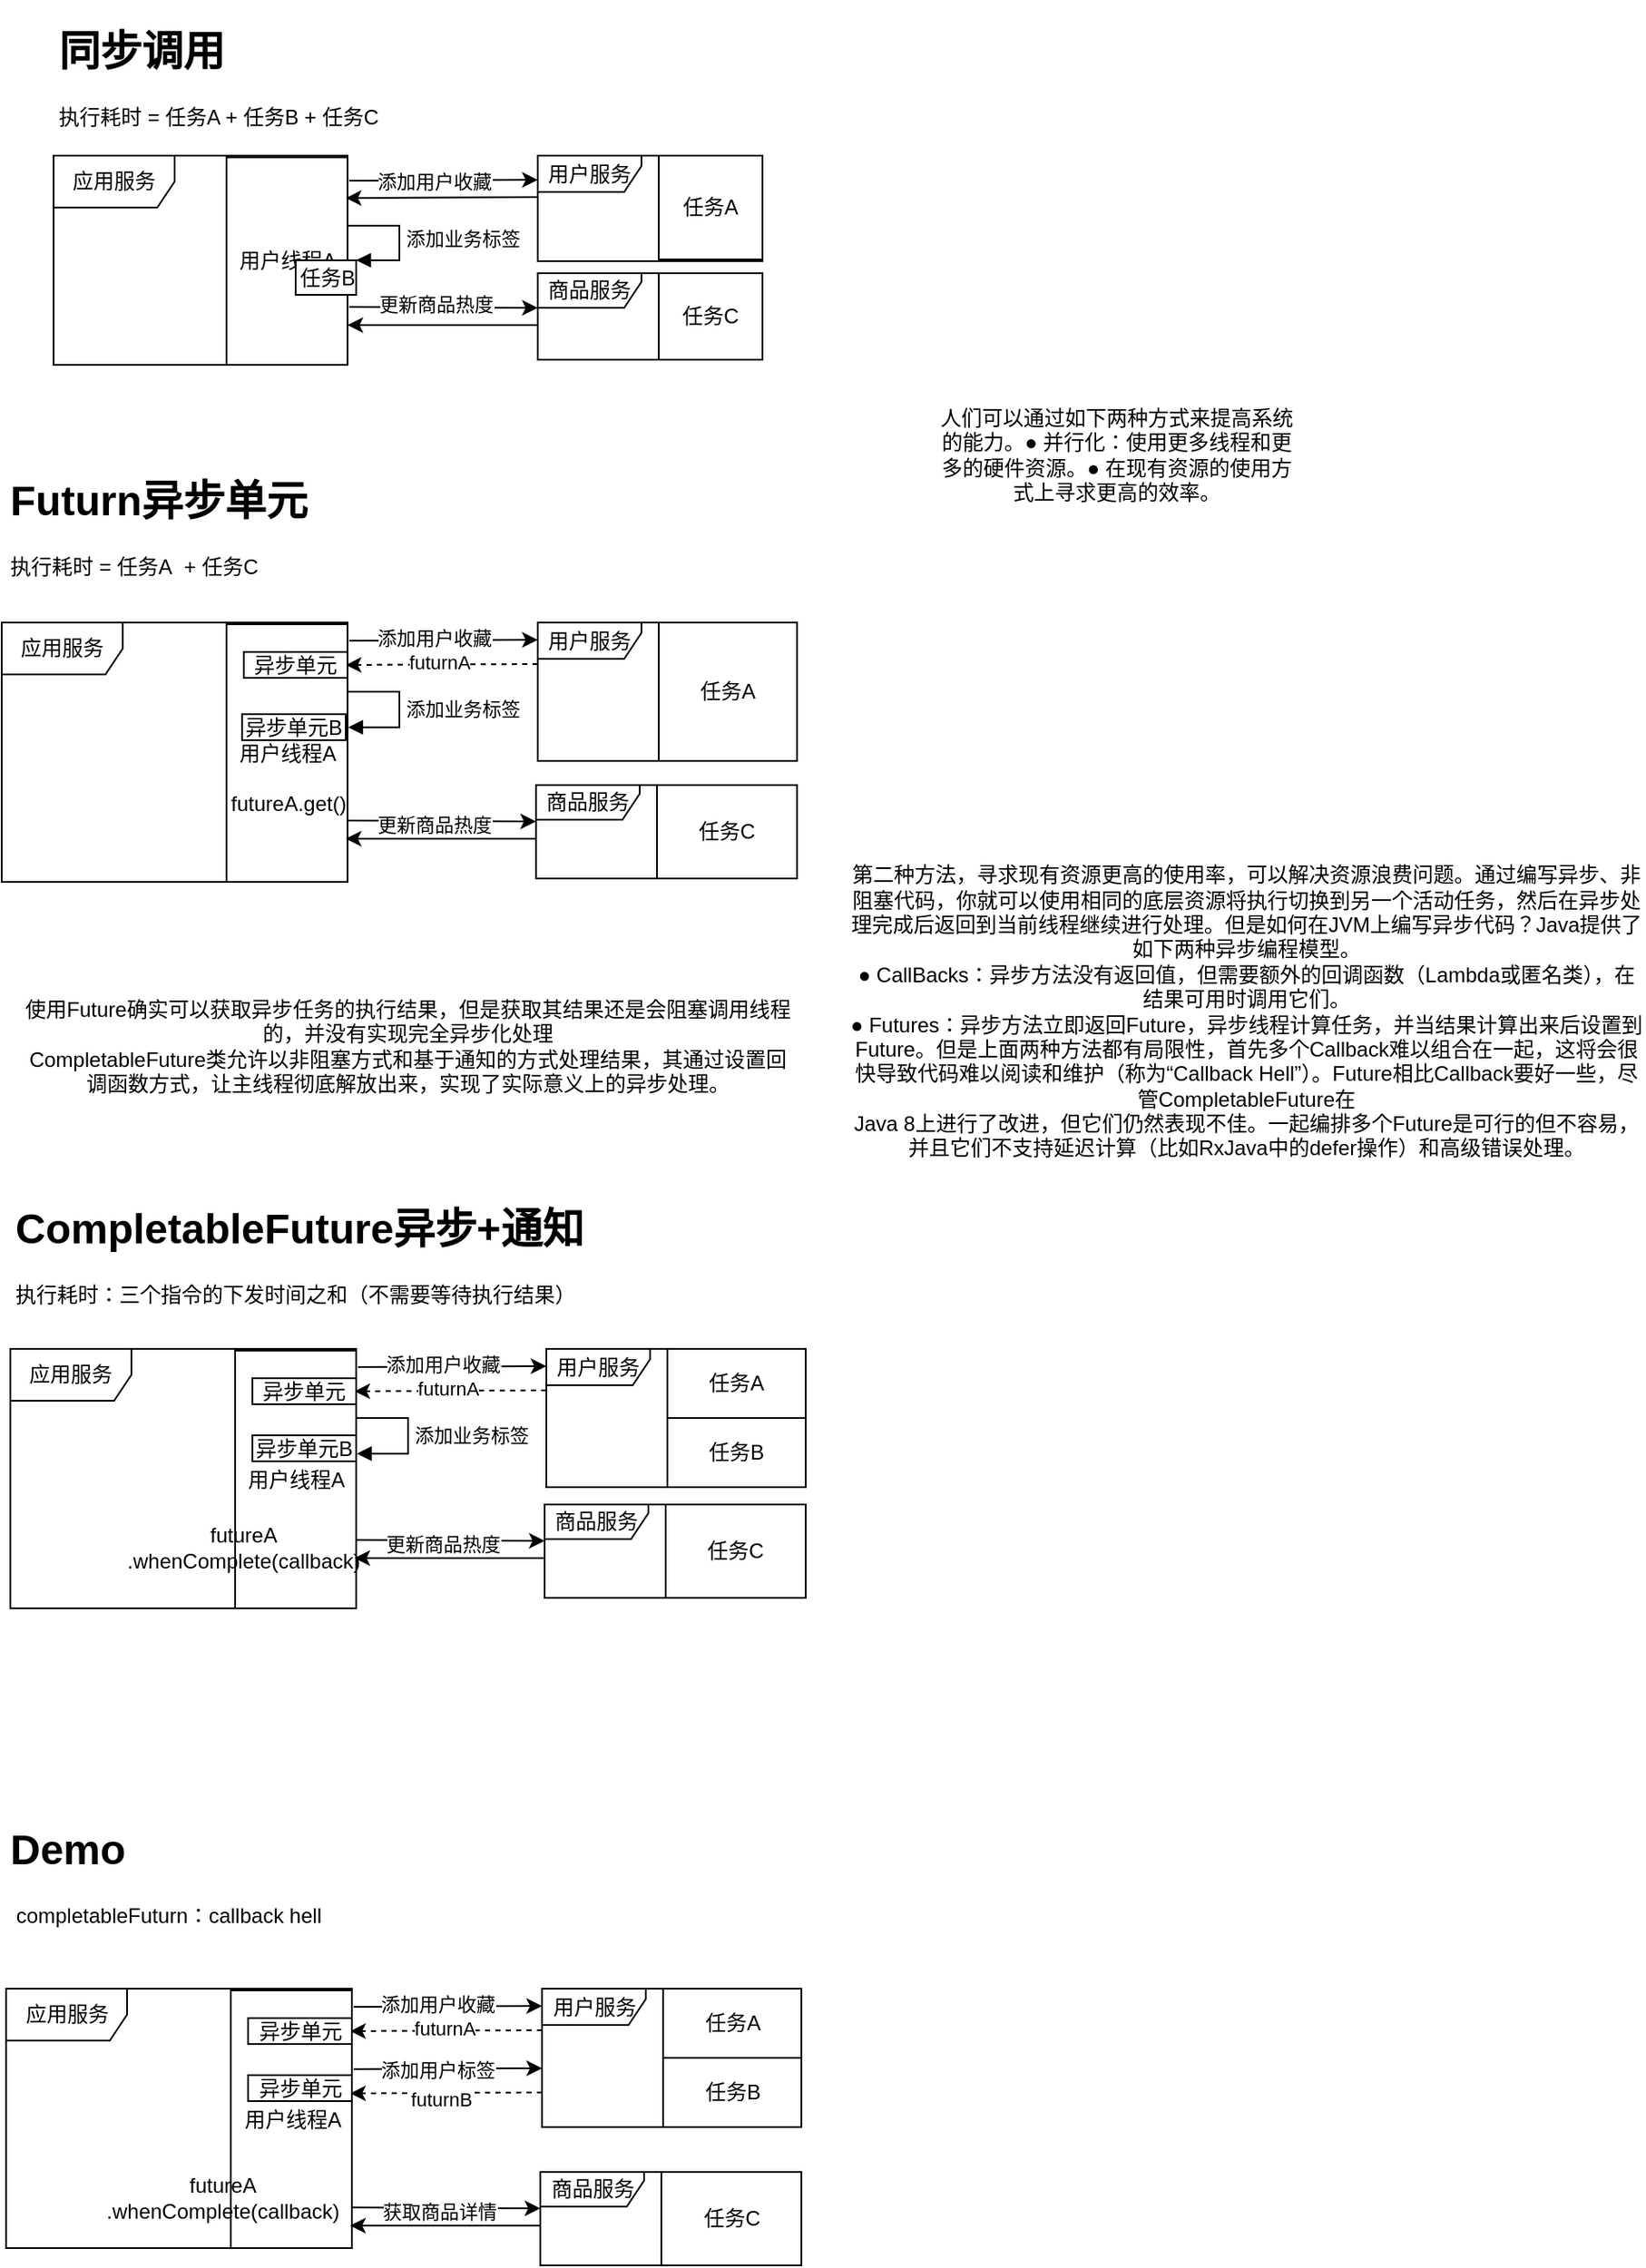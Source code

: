 <mxfile version="17.1.2" type="github">
  <diagram id="YxvS4D-LL8fNlQ251Akh" name="第 1 页">
    <mxGraphModel dx="2013" dy="614" grid="1" gridSize="10" guides="1" tooltips="1" connect="1" arrows="1" fold="1" page="1" pageScale="1" pageWidth="827" pageHeight="1169" math="0" shadow="0">
      <root>
        <mxCell id="0" />
        <mxCell id="1" parent="0" />
        <mxCell id="aYUkV0Ceu2SjlymIUX1H-2" value="&lt;h1&gt;同步调用&lt;/h1&gt;&lt;p&gt;执行耗时 = 任务A + 任务B + 任务C&lt;/p&gt;" style="text;html=1;strokeColor=none;fillColor=none;spacing=5;spacingTop=-20;whiteSpace=wrap;overflow=hidden;rounded=0;" parent="1" vertex="1">
          <mxGeometry x="-32.5" y="70" width="290" height="70" as="geometry" />
        </mxCell>
        <mxCell id="aYUkV0Ceu2SjlymIUX1H-5" value="用户线程A" style="html=1;" parent="1" vertex="1">
          <mxGeometry x="70" y="151" width="70" height="120" as="geometry" />
        </mxCell>
        <mxCell id="aYUkV0Ceu2SjlymIUX1H-9" value="应用服务" style="shape=umlFrame;whiteSpace=wrap;html=1;width=70;height=30;" parent="1" vertex="1">
          <mxGeometry x="-30" y="150" width="170" height="121" as="geometry" />
        </mxCell>
        <mxCell id="aYUkV0Ceu2SjlymIUX1H-17" value="用户服务" style="shape=umlFrame;whiteSpace=wrap;html=1;width=60;height=21;" parent="1" vertex="1">
          <mxGeometry x="250" y="150" width="130" height="61" as="geometry" />
        </mxCell>
        <mxCell id="aYUkV0Ceu2SjlymIUX1H-18" value="商品服务" style="shape=umlFrame;whiteSpace=wrap;html=1;width=60;height=20;" parent="1" vertex="1">
          <mxGeometry x="250" y="218" width="130" height="50" as="geometry" />
        </mxCell>
        <mxCell id="aYUkV0Ceu2SjlymIUX1H-19" value="" style="endArrow=classic;html=1;rounded=0;exitX=1.014;exitY=0.088;exitDx=0;exitDy=0;exitPerimeter=0;" parent="1" edge="1">
          <mxGeometry width="50" height="50" relative="1" as="geometry">
            <mxPoint x="140.98" y="164.56" as="sourcePoint" />
            <mxPoint x="250" y="164" as="targetPoint" />
          </mxGeometry>
        </mxCell>
        <mxCell id="aYUkV0Ceu2SjlymIUX1H-21" value="添加用户收藏" style="edgeLabel;html=1;align=center;verticalAlign=middle;resizable=0;points=[];" parent="aYUkV0Ceu2SjlymIUX1H-19" vertex="1" connectable="0">
          <mxGeometry x="-0.253" relative="1" as="geometry">
            <mxPoint x="8" as="offset" />
          </mxGeometry>
        </mxCell>
        <mxCell id="aYUkV0Ceu2SjlymIUX1H-20" value="" style="endArrow=classic;html=1;rounded=0;entryX=0.986;entryY=0.171;entryDx=0;entryDy=0;entryPerimeter=0;" parent="1" edge="1">
          <mxGeometry width="50" height="50" relative="1" as="geometry">
            <mxPoint x="250" y="174" as="sourcePoint" />
            <mxPoint x="139.02" y="174.52" as="targetPoint" />
          </mxGeometry>
        </mxCell>
        <mxCell id="aYUkV0Ceu2SjlymIUX1H-23" value="" style="endArrow=classic;html=1;rounded=0;exitX=1.014;exitY=0.663;exitDx=0;exitDy=0;exitPerimeter=0;" parent="1" edge="1">
          <mxGeometry width="50" height="50" relative="1" as="geometry">
            <mxPoint x="140.98" y="237.56" as="sourcePoint" />
            <mxPoint x="250" y="238" as="targetPoint" />
          </mxGeometry>
        </mxCell>
        <mxCell id="KaBQcw274Nk4PCJn2wYP-22" value="更新商品热度" style="edgeLabel;html=1;align=center;verticalAlign=middle;resizable=0;points=[];" parent="aYUkV0Ceu2SjlymIUX1H-23" vertex="1" connectable="0">
          <mxGeometry x="-0.067" y="2" relative="1" as="geometry">
            <mxPoint x="-1" as="offset" />
          </mxGeometry>
        </mxCell>
        <mxCell id="aYUkV0Ceu2SjlymIUX1H-25" value="" style="endArrow=classic;html=1;rounded=0;entryX=1;entryY=0.75;entryDx=0;entryDy=0;" parent="1" edge="1">
          <mxGeometry width="50" height="50" relative="1" as="geometry">
            <mxPoint x="250" y="248" as="sourcePoint" />
            <mxPoint x="140" y="248" as="targetPoint" />
          </mxGeometry>
        </mxCell>
        <mxCell id="aYUkV0Ceu2SjlymIUX1H-28" value="任务A" style="rounded=0;whiteSpace=wrap;html=1;" parent="1" vertex="1">
          <mxGeometry x="320" y="150" width="60" height="60" as="geometry" />
        </mxCell>
        <mxCell id="aYUkV0Ceu2SjlymIUX1H-29" value="任务C" style="rounded=0;whiteSpace=wrap;html=1;" parent="1" vertex="1">
          <mxGeometry x="320" y="218" width="60" height="50" as="geometry" />
        </mxCell>
        <mxCell id="KaBQcw274Nk4PCJn2wYP-5" value="&lt;h1&gt;Futurn异步单元&lt;/h1&gt;&lt;p&gt;执行耗时 = 任务A&amp;nbsp; + 任务C&amp;nbsp;&lt;/p&gt;" style="text;html=1;strokeColor=none;fillColor=none;spacing=5;spacingTop=-20;whiteSpace=wrap;overflow=hidden;rounded=0;" parent="1" vertex="1">
          <mxGeometry x="-60" y="330" width="290" height="70" as="geometry" />
        </mxCell>
        <mxCell id="KaBQcw274Nk4PCJn2wYP-41" value="使用Future确实可以获取异步任务的执行结果，但是获取其结果还是会阻塞调用线程的，并没有实现完全异步化处理&lt;br&gt;CompletableFuture类允许以非阻塞方式和基于通知的方式处理结果，其通过设置回调函数方式，让主线程彻底解放出来，实现了实际意义上的异步处理。" style="text;html=1;strokeColor=none;fillColor=none;align=center;verticalAlign=middle;whiteSpace=wrap;rounded=0;" parent="1" vertex="1">
          <mxGeometry x="-50" y="620" width="450" height="90" as="geometry" />
        </mxCell>
        <mxCell id="KaBQcw274Nk4PCJn2wYP-48" value="用户线程A" style="html=1;" parent="1" vertex="1">
          <mxGeometry x="70" y="421" width="70" height="149" as="geometry" />
        </mxCell>
        <mxCell id="KaBQcw274Nk4PCJn2wYP-49" value="应用服务" style="shape=umlFrame;whiteSpace=wrap;html=1;width=70;height=30;" parent="1" vertex="1">
          <mxGeometry x="-60" y="420" width="200" height="150" as="geometry" />
        </mxCell>
        <mxCell id="KaBQcw274Nk4PCJn2wYP-50" value="用户服务" style="shape=umlFrame;whiteSpace=wrap;html=1;width=60;height=21;" parent="1" vertex="1">
          <mxGeometry x="250" y="420" width="150" height="80" as="geometry" />
        </mxCell>
        <mxCell id="KaBQcw274Nk4PCJn2wYP-51" value="商品服务" style="shape=umlFrame;whiteSpace=wrap;html=1;width=60;height=20;" parent="1" vertex="1">
          <mxGeometry x="249" y="514" width="151" height="54" as="geometry" />
        </mxCell>
        <mxCell id="KaBQcw274Nk4PCJn2wYP-52" value="" style="endArrow=classic;html=1;rounded=0;exitX=1.014;exitY=0.088;exitDx=0;exitDy=0;exitPerimeter=0;" parent="1" edge="1">
          <mxGeometry width="50" height="50" relative="1" as="geometry">
            <mxPoint x="140.98" y="430.56" as="sourcePoint" />
            <mxPoint x="250" y="430" as="targetPoint" />
          </mxGeometry>
        </mxCell>
        <mxCell id="KaBQcw274Nk4PCJn2wYP-53" value="添加用户收藏" style="edgeLabel;html=1;align=center;verticalAlign=middle;resizable=0;points=[];" parent="KaBQcw274Nk4PCJn2wYP-52" vertex="1" connectable="0">
          <mxGeometry x="-0.253" relative="1" as="geometry">
            <mxPoint x="8" y="-2" as="offset" />
          </mxGeometry>
        </mxCell>
        <mxCell id="KaBQcw274Nk4PCJn2wYP-54" value="" style="endArrow=classic;html=1;rounded=0;entryX=0.986;entryY=0.171;entryDx=0;entryDy=0;entryPerimeter=0;dashed=1;" parent="1" edge="1">
          <mxGeometry width="50" height="50" relative="1" as="geometry">
            <mxPoint x="250" y="444" as="sourcePoint" />
            <mxPoint x="139.02" y="444.52" as="targetPoint" />
          </mxGeometry>
        </mxCell>
        <mxCell id="KaBQcw274Nk4PCJn2wYP-65" value="futurnA" style="edgeLabel;html=1;align=center;verticalAlign=middle;resizable=0;points=[];" parent="KaBQcw274Nk4PCJn2wYP-54" vertex="1" connectable="0">
          <mxGeometry x="0.045" y="-2" relative="1" as="geometry">
            <mxPoint x="1" as="offset" />
          </mxGeometry>
        </mxCell>
        <mxCell id="KaBQcw274Nk4PCJn2wYP-55" value="" style="endArrow=classic;html=1;rounded=0;exitX=1.014;exitY=0.663;exitDx=0;exitDy=0;exitPerimeter=0;" parent="1" edge="1">
          <mxGeometry width="50" height="50" relative="1" as="geometry">
            <mxPoint x="139.98" y="534.56" as="sourcePoint" />
            <mxPoint x="249" y="535" as="targetPoint" />
          </mxGeometry>
        </mxCell>
        <mxCell id="KaBQcw274Nk4PCJn2wYP-56" value="更新商品热度" style="edgeLabel;html=1;align=center;verticalAlign=middle;resizable=0;points=[];" parent="KaBQcw274Nk4PCJn2wYP-55" vertex="1" connectable="0">
          <mxGeometry x="-0.067" y="2" relative="1" as="geometry">
            <mxPoint x="-1" y="4" as="offset" />
          </mxGeometry>
        </mxCell>
        <mxCell id="KaBQcw274Nk4PCJn2wYP-57" value="" style="endArrow=classic;html=1;rounded=0;entryX=1;entryY=0.75;entryDx=0;entryDy=0;" parent="1" edge="1">
          <mxGeometry width="50" height="50" relative="1" as="geometry">
            <mxPoint x="249" y="545" as="sourcePoint" />
            <mxPoint x="139" y="545" as="targetPoint" />
          </mxGeometry>
        </mxCell>
        <mxCell id="KaBQcw274Nk4PCJn2wYP-58" value="任务A" style="rounded=0;whiteSpace=wrap;html=1;" parent="1" vertex="1">
          <mxGeometry x="320" y="420" width="80" height="80" as="geometry" />
        </mxCell>
        <mxCell id="KaBQcw274Nk4PCJn2wYP-59" value="任务C" style="rounded=0;whiteSpace=wrap;html=1;" parent="1" vertex="1">
          <mxGeometry x="319" y="514" width="81" height="54" as="geometry" />
        </mxCell>
        <mxCell id="KaBQcw274Nk4PCJn2wYP-70" value="异步单元" style="rounded=0;whiteSpace=wrap;html=1;" parent="1" vertex="1">
          <mxGeometry x="80" y="437" width="60" height="15" as="geometry" />
        </mxCell>
        <mxCell id="KaBQcw274Nk4PCJn2wYP-71" value="异步单元B" style="rounded=0;whiteSpace=wrap;html=1;" parent="1" vertex="1">
          <mxGeometry x="79" y="473" width="60" height="15" as="geometry" />
        </mxCell>
        <mxCell id="KaBQcw274Nk4PCJn2wYP-74" value="futureA.get()" style="text;html=1;strokeColor=none;fillColor=none;align=center;verticalAlign=middle;whiteSpace=wrap;rounded=0;" parent="1" vertex="1">
          <mxGeometry x="76" y="510" width="60" height="30" as="geometry" />
        </mxCell>
        <mxCell id="KaBQcw274Nk4PCJn2wYP-75" value="&lt;h1&gt;CompletableFuture异步+通知&lt;/h1&gt;&lt;p&gt;执行耗时：三个指令的下发时间之和（不需要等待执行结果）&lt;/p&gt;" style="text;html=1;strokeColor=none;fillColor=none;spacing=5;spacingTop=-20;whiteSpace=wrap;overflow=hidden;rounded=0;" parent="1" vertex="1">
          <mxGeometry x="-57.5" y="751" width="465" height="90" as="geometry" />
        </mxCell>
        <mxCell id="KaBQcw274Nk4PCJn2wYP-76" value="用户线程A" style="html=1;" parent="1" vertex="1">
          <mxGeometry x="75" y="841" width="70" height="149" as="geometry" />
        </mxCell>
        <mxCell id="KaBQcw274Nk4PCJn2wYP-77" value="应用服务" style="shape=umlFrame;whiteSpace=wrap;html=1;width=70;height=30;" parent="1" vertex="1">
          <mxGeometry x="-55" y="840" width="200" height="150" as="geometry" />
        </mxCell>
        <mxCell id="KaBQcw274Nk4PCJn2wYP-78" value="用户服务" style="shape=umlFrame;whiteSpace=wrap;html=1;width=60;height=21;" parent="1" vertex="1">
          <mxGeometry x="255" y="840" width="150" height="80" as="geometry" />
        </mxCell>
        <mxCell id="KaBQcw274Nk4PCJn2wYP-79" value="商品服务" style="shape=umlFrame;whiteSpace=wrap;html=1;width=60;height=20;" parent="1" vertex="1">
          <mxGeometry x="254" y="930" width="151" height="54" as="geometry" />
        </mxCell>
        <mxCell id="KaBQcw274Nk4PCJn2wYP-80" value="" style="endArrow=classic;html=1;rounded=0;exitX=1.014;exitY=0.088;exitDx=0;exitDy=0;exitPerimeter=0;" parent="1" edge="1">
          <mxGeometry width="50" height="50" relative="1" as="geometry">
            <mxPoint x="145.98" y="850.56" as="sourcePoint" />
            <mxPoint x="255" y="850" as="targetPoint" />
          </mxGeometry>
        </mxCell>
        <mxCell id="KaBQcw274Nk4PCJn2wYP-81" value="添加用户收藏" style="edgeLabel;html=1;align=center;verticalAlign=middle;resizable=0;points=[];" parent="KaBQcw274Nk4PCJn2wYP-80" vertex="1" connectable="0">
          <mxGeometry x="-0.253" relative="1" as="geometry">
            <mxPoint x="8" y="-2" as="offset" />
          </mxGeometry>
        </mxCell>
        <mxCell id="KaBQcw274Nk4PCJn2wYP-82" value="" style="endArrow=classic;html=1;rounded=0;entryX=0.986;entryY=0.171;entryDx=0;entryDy=0;entryPerimeter=0;dashed=1;" parent="1" edge="1">
          <mxGeometry width="50" height="50" relative="1" as="geometry">
            <mxPoint x="255" y="864" as="sourcePoint" />
            <mxPoint x="144.02" y="864.52" as="targetPoint" />
          </mxGeometry>
        </mxCell>
        <mxCell id="KaBQcw274Nk4PCJn2wYP-83" value="futurnA" style="edgeLabel;html=1;align=center;verticalAlign=middle;resizable=0;points=[];" parent="KaBQcw274Nk4PCJn2wYP-82" vertex="1" connectable="0">
          <mxGeometry x="0.045" y="-2" relative="1" as="geometry">
            <mxPoint x="1" as="offset" />
          </mxGeometry>
        </mxCell>
        <mxCell id="KaBQcw274Nk4PCJn2wYP-84" value="" style="endArrow=classic;html=1;rounded=0;exitX=1.014;exitY=0.663;exitDx=0;exitDy=0;exitPerimeter=0;" parent="1" edge="1">
          <mxGeometry width="50" height="50" relative="1" as="geometry">
            <mxPoint x="144.98" y="950.56" as="sourcePoint" />
            <mxPoint x="254" y="951" as="targetPoint" />
          </mxGeometry>
        </mxCell>
        <mxCell id="KaBQcw274Nk4PCJn2wYP-85" value="更新商品热度" style="edgeLabel;html=1;align=center;verticalAlign=middle;resizable=0;points=[];" parent="KaBQcw274Nk4PCJn2wYP-84" vertex="1" connectable="0">
          <mxGeometry x="-0.067" y="2" relative="1" as="geometry">
            <mxPoint x="-1" y="4" as="offset" />
          </mxGeometry>
        </mxCell>
        <mxCell id="KaBQcw274Nk4PCJn2wYP-86" value="" style="endArrow=classic;html=1;rounded=0;entryX=1;entryY=0.75;entryDx=0;entryDy=0;" parent="1" edge="1">
          <mxGeometry width="50" height="50" relative="1" as="geometry">
            <mxPoint x="254" y="961" as="sourcePoint" />
            <mxPoint x="144" y="961" as="targetPoint" />
          </mxGeometry>
        </mxCell>
        <mxCell id="KaBQcw274Nk4PCJn2wYP-87" value="任务A" style="rounded=0;whiteSpace=wrap;html=1;" parent="1" vertex="1">
          <mxGeometry x="325" y="840" width="80" height="40" as="geometry" />
        </mxCell>
        <mxCell id="KaBQcw274Nk4PCJn2wYP-88" value="任务C" style="rounded=0;whiteSpace=wrap;html=1;" parent="1" vertex="1">
          <mxGeometry x="324" y="930" width="81" height="54" as="geometry" />
        </mxCell>
        <mxCell id="KaBQcw274Nk4PCJn2wYP-93" value="任务B" style="rounded=0;whiteSpace=wrap;html=1;" parent="1" vertex="1">
          <mxGeometry x="325" y="880" width="80" height="40" as="geometry" />
        </mxCell>
        <mxCell id="KaBQcw274Nk4PCJn2wYP-94" value="异步单元" style="rounded=0;whiteSpace=wrap;html=1;" parent="1" vertex="1">
          <mxGeometry x="85" y="857" width="60" height="15" as="geometry" />
        </mxCell>
        <mxCell id="KaBQcw274Nk4PCJn2wYP-95" value="异步单元B" style="rounded=0;whiteSpace=wrap;html=1;" parent="1" vertex="1">
          <mxGeometry x="85" y="890" width="60" height="15" as="geometry" />
        </mxCell>
        <mxCell id="KaBQcw274Nk4PCJn2wYP-96" value="futureA&lt;br&gt;.whenComplete(callback)" style="text;html=1;strokeColor=none;fillColor=none;align=center;verticalAlign=middle;whiteSpace=wrap;rounded=0;" parent="1" vertex="1">
          <mxGeometry x="50" y="940" width="60" height="30" as="geometry" />
        </mxCell>
        <mxCell id="KaBQcw274Nk4PCJn2wYP-97" value="人们可以通过如下两种方式来提高系统的能力。● 并行化：使用更多线程和更多的硬件资源。● 在现有资源的使用方式上寻求更高的效率。" style="text;html=1;strokeColor=none;fillColor=none;align=center;verticalAlign=middle;whiteSpace=wrap;rounded=0;" parent="1" vertex="1">
          <mxGeometry x="480" y="218" width="210" height="210" as="geometry" />
        </mxCell>
        <mxCell id="KaBQcw274Nk4PCJn2wYP-98" value="第二种方法，寻求现有资源更高的使用率，可以解决资源浪费问题。通过编写异步、非阻塞代码，你就可以使用相同的底层资源将执行切换到另一个活动任务，然后在异步处理完成后返回到当前线程继续进行处理。但是如何在JVM上编写异步代码？Java提供了如下两种异步编程模型。&lt;br&gt;● CallBacks：异步方法没有返回值，但需要额外的回调函数（Lambda或匿名类），在结果可用时调用它们。&lt;br&gt;● Futures：异步方法立即返回Future，异步线程计算任务，并当结果计算出来后设置到Future。但是上面两种方法都有局限性，首先多个Callback难以组合在一起，这将会很快导致代码难以阅读和维护（称为“Callback Hell”）。Future相比Callback要好一些，尽管CompletableFuture在&lt;span style=&quot;color: rgba(0 , 0 , 0 , 0) ; font-family: monospace ; font-size: 0px&quot;&gt;%3CmxGraphModel%3E%3Croot%3E%3CmxCell%20id%3D%220%22%2F%3E%3CmxCell%20id%3D%221%22%20parent%3D%220%22%2F%3E%3CmxCell%20id%3D%222%22%20value%3D%22%26lt%3Bh1%26gt%3BDemo%26lt%3B%2Fh1%26gt%3B%26lt%3Bp%26gt%3B(%E4%BC%AA)%E5%BC%82%E6%AD%A5%E8%B0%83%E7%94%A8%E8%80%97%E6%97%B6%EF%BC%9Amax(%20%E4%BB%BB%E5%8A%A1A%20%2C%20%E4%BB%BB%E5%8A%A1B%20)%26amp%3Bnbsp%3B%20%26amp%3Bnbsp%3BcompletableFuturn%26lt%3B%2Fp%26gt%3B%22%20style%3D%22text%3Bhtml%3D1%3BstrokeColor%3Dnone%3BfillColor%3Dnone%3Bspacing%3D5%3BspacingTop%3D-20%3BwhiteSpace%3Dwrap%3Boverflow%3Dhidden%3Brounded%3D0%3B%22%20vertex%3D%221%22%20parent%3D%221%22%3E%3CmxGeometry%20x%3D%22-30%22%20y%3D%22730%22%20width%3D%22465%22%20height%3D%2290%22%20as%3D%22geometry%22%2F%3E%3C%2FmxCell%3E%3C%2Froot%3E%3C%2FmxGraphModel%3E&lt;/span&gt;&lt;br&gt;Java 8上进行了改进，但它们仍然表现不佳。一起编排多个Future是可行的但不容易，并且它们不支持延迟计算（比如RxJava中的defer操作）和高级错误处理。" style="text;html=1;strokeColor=none;fillColor=none;align=center;verticalAlign=middle;whiteSpace=wrap;rounded=0;" parent="1" vertex="1">
          <mxGeometry x="430" y="520" width="460" height="250" as="geometry" />
        </mxCell>
        <mxCell id="KaBQcw274Nk4PCJn2wYP-99" value="用户线程A" style="html=1;" parent="1" vertex="1">
          <mxGeometry x="72.5" y="1211" width="70" height="149" as="geometry" />
        </mxCell>
        <mxCell id="KaBQcw274Nk4PCJn2wYP-100" value="应用服务" style="shape=umlFrame;whiteSpace=wrap;html=1;width=70;height=30;" parent="1" vertex="1">
          <mxGeometry x="-57.5" y="1210" width="200" height="150" as="geometry" />
        </mxCell>
        <mxCell id="KaBQcw274Nk4PCJn2wYP-101" value="用户服务" style="shape=umlFrame;whiteSpace=wrap;html=1;width=60;height=21;" parent="1" vertex="1">
          <mxGeometry x="252.5" y="1210" width="150" height="80" as="geometry" />
        </mxCell>
        <mxCell id="KaBQcw274Nk4PCJn2wYP-102" value="商品服务" style="shape=umlFrame;whiteSpace=wrap;html=1;width=60;height=20;" parent="1" vertex="1">
          <mxGeometry x="251.5" y="1316" width="151" height="54" as="geometry" />
        </mxCell>
        <mxCell id="KaBQcw274Nk4PCJn2wYP-103" value="" style="endArrow=classic;html=1;rounded=0;exitX=1.014;exitY=0.088;exitDx=0;exitDy=0;exitPerimeter=0;" parent="1" edge="1">
          <mxGeometry width="50" height="50" relative="1" as="geometry">
            <mxPoint x="143.48" y="1220.56" as="sourcePoint" />
            <mxPoint x="252.5" y="1220" as="targetPoint" />
          </mxGeometry>
        </mxCell>
        <mxCell id="KaBQcw274Nk4PCJn2wYP-104" value="添加用户收藏" style="edgeLabel;html=1;align=center;verticalAlign=middle;resizable=0;points=[];" parent="KaBQcw274Nk4PCJn2wYP-103" vertex="1" connectable="0">
          <mxGeometry x="-0.253" relative="1" as="geometry">
            <mxPoint x="8" y="-2" as="offset" />
          </mxGeometry>
        </mxCell>
        <mxCell id="KaBQcw274Nk4PCJn2wYP-105" value="" style="endArrow=classic;html=1;rounded=0;entryX=0.986;entryY=0.171;entryDx=0;entryDy=0;entryPerimeter=0;dashed=1;" parent="1" edge="1">
          <mxGeometry width="50" height="50" relative="1" as="geometry">
            <mxPoint x="252.5" y="1234.0" as="sourcePoint" />
            <mxPoint x="141.52" y="1234.52" as="targetPoint" />
          </mxGeometry>
        </mxCell>
        <mxCell id="KaBQcw274Nk4PCJn2wYP-106" value="futurnA" style="edgeLabel;html=1;align=center;verticalAlign=middle;resizable=0;points=[];" parent="KaBQcw274Nk4PCJn2wYP-105" vertex="1" connectable="0">
          <mxGeometry x="0.045" y="-2" relative="1" as="geometry">
            <mxPoint x="1" as="offset" />
          </mxGeometry>
        </mxCell>
        <mxCell id="KaBQcw274Nk4PCJn2wYP-107" value="" style="endArrow=classic;html=1;rounded=0;exitX=1.014;exitY=0.663;exitDx=0;exitDy=0;exitPerimeter=0;" parent="1" edge="1">
          <mxGeometry width="50" height="50" relative="1" as="geometry">
            <mxPoint x="142.48" y="1336.56" as="sourcePoint" />
            <mxPoint x="251.5" y="1337" as="targetPoint" />
          </mxGeometry>
        </mxCell>
        <mxCell id="KaBQcw274Nk4PCJn2wYP-108" value="获取商品详情" style="edgeLabel;html=1;align=center;verticalAlign=middle;resizable=0;points=[];" parent="KaBQcw274Nk4PCJn2wYP-107" vertex="1" connectable="0">
          <mxGeometry x="-0.067" y="2" relative="1" as="geometry">
            <mxPoint x="-1" y="4" as="offset" />
          </mxGeometry>
        </mxCell>
        <mxCell id="KaBQcw274Nk4PCJn2wYP-109" value="" style="endArrow=classic;html=1;rounded=0;entryX=1;entryY=0.75;entryDx=0;entryDy=0;" parent="1" edge="1">
          <mxGeometry width="50" height="50" relative="1" as="geometry">
            <mxPoint x="251.5" y="1347" as="sourcePoint" />
            <mxPoint x="141.5" y="1347" as="targetPoint" />
          </mxGeometry>
        </mxCell>
        <mxCell id="KaBQcw274Nk4PCJn2wYP-110" value="任务A" style="rounded=0;whiteSpace=wrap;html=1;" parent="1" vertex="1">
          <mxGeometry x="322.5" y="1210" width="80" height="40" as="geometry" />
        </mxCell>
        <mxCell id="KaBQcw274Nk4PCJn2wYP-111" value="任务C" style="rounded=0;whiteSpace=wrap;html=1;" parent="1" vertex="1">
          <mxGeometry x="321.5" y="1316" width="81" height="54" as="geometry" />
        </mxCell>
        <mxCell id="KaBQcw274Nk4PCJn2wYP-112" value="" style="endArrow=classic;html=1;rounded=0;exitX=1.014;exitY=0.088;exitDx=0;exitDy=0;exitPerimeter=0;" parent="1" edge="1">
          <mxGeometry width="50" height="50" relative="1" as="geometry">
            <mxPoint x="143.48" y="1256.56" as="sourcePoint" />
            <mxPoint x="252.5" y="1256" as="targetPoint" />
          </mxGeometry>
        </mxCell>
        <mxCell id="KaBQcw274Nk4PCJn2wYP-113" value="添加用户标签" style="edgeLabel;html=1;align=center;verticalAlign=middle;resizable=0;points=[];" parent="KaBQcw274Nk4PCJn2wYP-112" vertex="1" connectable="0">
          <mxGeometry x="-0.253" relative="1" as="geometry">
            <mxPoint x="8" as="offset" />
          </mxGeometry>
        </mxCell>
        <mxCell id="KaBQcw274Nk4PCJn2wYP-114" value="" style="endArrow=classic;html=1;rounded=0;entryX=0.986;entryY=0.171;entryDx=0;entryDy=0;entryPerimeter=0;dashed=1;" parent="1" edge="1">
          <mxGeometry width="50" height="50" relative="1" as="geometry">
            <mxPoint x="252.5" y="1270" as="sourcePoint" />
            <mxPoint x="141.52" y="1270.52" as="targetPoint" />
          </mxGeometry>
        </mxCell>
        <mxCell id="KaBQcw274Nk4PCJn2wYP-115" value="futurnB" style="edgeLabel;html=1;align=center;verticalAlign=middle;resizable=0;points=[];" parent="KaBQcw274Nk4PCJn2wYP-114" vertex="1" connectable="0">
          <mxGeometry x="0.071" y="3" relative="1" as="geometry">
            <mxPoint x="1" as="offset" />
          </mxGeometry>
        </mxCell>
        <mxCell id="KaBQcw274Nk4PCJn2wYP-116" value="任务B" style="rounded=0;whiteSpace=wrap;html=1;" parent="1" vertex="1">
          <mxGeometry x="322.5" y="1250" width="80" height="40" as="geometry" />
        </mxCell>
        <mxCell id="KaBQcw274Nk4PCJn2wYP-117" value="异步单元" style="rounded=0;whiteSpace=wrap;html=1;" parent="1" vertex="1">
          <mxGeometry x="82.5" y="1227" width="60" height="15" as="geometry" />
        </mxCell>
        <mxCell id="KaBQcw274Nk4PCJn2wYP-118" value="异步单元" style="rounded=0;whiteSpace=wrap;html=1;" parent="1" vertex="1">
          <mxGeometry x="82.5" y="1260" width="60" height="15" as="geometry" />
        </mxCell>
        <mxCell id="KaBQcw274Nk4PCJn2wYP-119" value="futureA&lt;br&gt;.whenComplete(callback)" style="text;html=1;strokeColor=none;fillColor=none;align=center;verticalAlign=middle;whiteSpace=wrap;rounded=0;" parent="1" vertex="1">
          <mxGeometry x="37.5" y="1316" width="60" height="30" as="geometry" />
        </mxCell>
        <mxCell id="KaBQcw274Nk4PCJn2wYP-120" value="&lt;h1&gt;Demo&lt;/h1&gt;&lt;p&gt;&amp;nbsp;completableFuturn：callback hell&lt;/p&gt;" style="text;html=1;strokeColor=none;fillColor=none;spacing=5;spacingTop=-20;whiteSpace=wrap;overflow=hidden;rounded=0;" parent="1" vertex="1">
          <mxGeometry x="-60" y="1110" width="465" height="90" as="geometry" />
        </mxCell>
        <mxCell id="FG8VGtfRQt78oF9gW6V4-5" value="任务B" style="html=1;points=[];perimeter=orthogonalPerimeter;" parent="1" vertex="1">
          <mxGeometry x="110" y="210.5" width="35" height="20" as="geometry" />
        </mxCell>
        <mxCell id="FG8VGtfRQt78oF9gW6V4-6" value="&lt;span style=&quot;text-align: center&quot;&gt;添加业务标签&lt;/span&gt;" style="edgeStyle=orthogonalEdgeStyle;html=1;align=left;spacingLeft=2;endArrow=block;rounded=0;entryX=1;entryY=0;" parent="1" target="FG8VGtfRQt78oF9gW6V4-5" edge="1">
          <mxGeometry relative="1" as="geometry">
            <mxPoint x="140" y="190.5" as="sourcePoint" />
            <Array as="points">
              <mxPoint x="170" y="190.5" />
            </Array>
          </mxGeometry>
        </mxCell>
        <mxCell id="FG8VGtfRQt78oF9gW6V4-9" value="&lt;span style=&quot;text-align: center&quot;&gt;添加业务标签&lt;/span&gt;" style="edgeStyle=orthogonalEdgeStyle;html=1;align=left;spacingLeft=2;endArrow=block;rounded=0;entryX=1.002;entryY=0.404;entryDx=0;entryDy=0;entryPerimeter=0;" parent="1" target="KaBQcw274Nk4PCJn2wYP-49" edge="1">
          <mxGeometry relative="1" as="geometry">
            <mxPoint x="140" y="460" as="sourcePoint" />
            <Array as="points">
              <mxPoint x="170" y="460" />
              <mxPoint x="170" y="481" />
            </Array>
            <mxPoint x="145" y="480" as="targetPoint" />
          </mxGeometry>
        </mxCell>
        <mxCell id="FG8VGtfRQt78oF9gW6V4-14" value="&lt;span style=&quot;text-align: center&quot;&gt;添加业务标签&lt;/span&gt;" style="edgeStyle=orthogonalEdgeStyle;html=1;align=left;spacingLeft=2;endArrow=block;rounded=0;entryX=1.002;entryY=0.404;entryDx=0;entryDy=0;entryPerimeter=0;" parent="1" edge="1">
          <mxGeometry relative="1" as="geometry">
            <mxPoint x="145" y="880" as="sourcePoint" />
            <Array as="points">
              <mxPoint x="175" y="880" />
              <mxPoint x="175" y="901" />
            </Array>
            <mxPoint x="145.4" y="900.6" as="targetPoint" />
          </mxGeometry>
        </mxCell>
      </root>
    </mxGraphModel>
  </diagram>
</mxfile>

